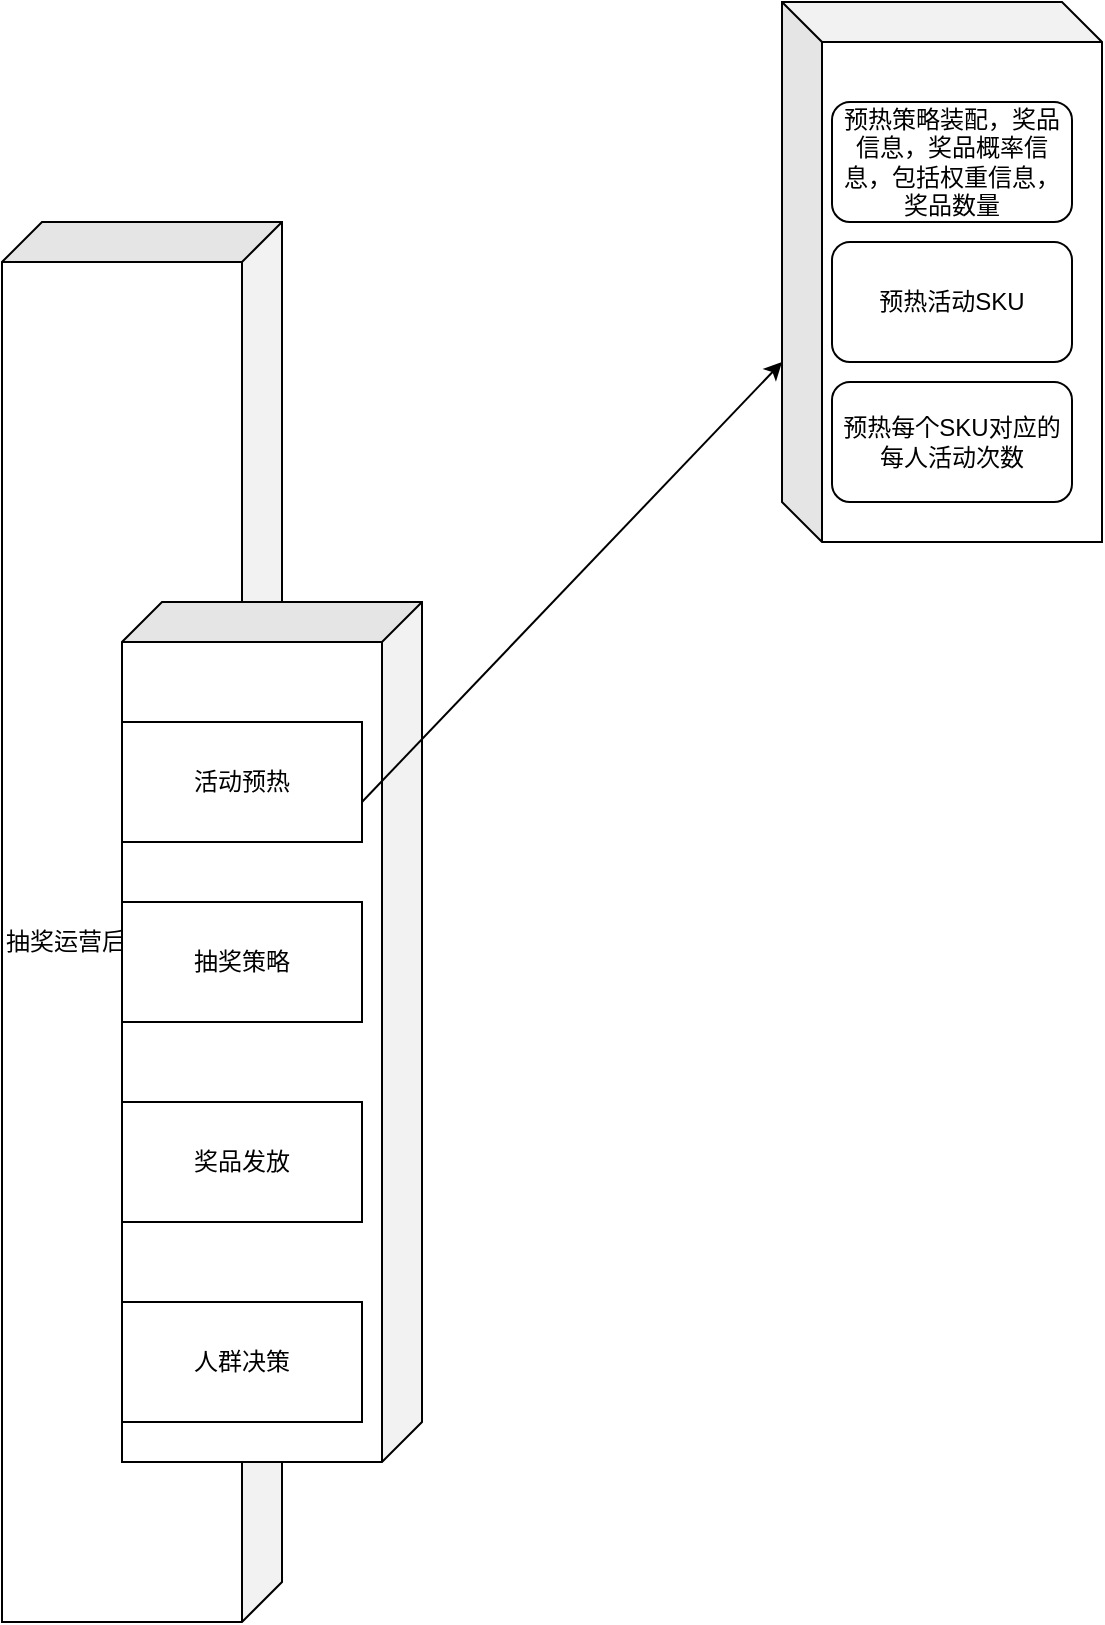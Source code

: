 <mxfile version="24.7.16">
  <diagram name="第 1 页" id="bq6ZyDoePt_O2G5WwTNI">
    <mxGraphModel dx="1235" dy="675" grid="1" gridSize="10" guides="1" tooltips="1" connect="1" arrows="1" fold="1" page="1" pageScale="1" pageWidth="1169" pageHeight="827" math="0" shadow="0">
      <root>
        <mxCell id="0" />
        <mxCell id="1" parent="0" />
        <mxCell id="iKIf3eELIUASGLzbJY0j-16" value="抽奖运营后台" style="shape=cube;whiteSpace=wrap;html=1;boundedLbl=1;backgroundOutline=1;darkOpacity=0.05;darkOpacity2=0.1;direction=south;align=left;" vertex="1" parent="1">
          <mxGeometry x="110" y="170" width="140" height="700" as="geometry" />
        </mxCell>
        <mxCell id="iKIf3eELIUASGLzbJY0j-12" value="" style="shape=cube;whiteSpace=wrap;html=1;boundedLbl=1;backgroundOutline=1;darkOpacity=0.05;darkOpacity2=0.1;direction=south;" vertex="1" parent="1">
          <mxGeometry x="170" y="360" width="150" height="430" as="geometry" />
        </mxCell>
        <mxCell id="iKIf3eELIUASGLzbJY0j-13" value="活动预热" style="rounded=0;whiteSpace=wrap;html=1;" vertex="1" parent="1">
          <mxGeometry x="170" y="420" width="120" height="60" as="geometry" />
        </mxCell>
        <mxCell id="iKIf3eELIUASGLzbJY0j-14" value="抽奖策略" style="rounded=0;whiteSpace=wrap;html=1;" vertex="1" parent="1">
          <mxGeometry x="170" y="510" width="120" height="60" as="geometry" />
        </mxCell>
        <mxCell id="iKIf3eELIUASGLzbJY0j-15" value="奖品发放" style="rounded=0;whiteSpace=wrap;html=1;" vertex="1" parent="1">
          <mxGeometry x="170" y="610" width="120" height="60" as="geometry" />
        </mxCell>
        <mxCell id="iKIf3eELIUASGLzbJY0j-17" value="人群决策" style="rounded=0;whiteSpace=wrap;html=1;" vertex="1" parent="1">
          <mxGeometry x="170" y="710" width="120" height="60" as="geometry" />
        </mxCell>
        <mxCell id="iKIf3eELIUASGLzbJY0j-19" value="" style="endArrow=classic;html=1;rounded=0;" edge="1" parent="1">
          <mxGeometry width="50" height="50" relative="1" as="geometry">
            <mxPoint x="290" y="460" as="sourcePoint" />
            <mxPoint x="500" y="240" as="targetPoint" />
          </mxGeometry>
        </mxCell>
        <mxCell id="iKIf3eELIUASGLzbJY0j-20" value="" style="shape=cube;whiteSpace=wrap;html=1;boundedLbl=1;backgroundOutline=1;darkOpacity=0.05;darkOpacity2=0.1;" vertex="1" parent="1">
          <mxGeometry x="500" y="60" width="160" height="270" as="geometry" />
        </mxCell>
        <mxCell id="iKIf3eELIUASGLzbJY0j-21" value="预热活动SKU" style="rounded=1;whiteSpace=wrap;html=1;" vertex="1" parent="1">
          <mxGeometry x="525" y="180" width="120" height="60" as="geometry" />
        </mxCell>
        <mxCell id="iKIf3eELIUASGLzbJY0j-22" value="预热每个SKU对应的每人活动次数" style="rounded=1;whiteSpace=wrap;html=1;" vertex="1" parent="1">
          <mxGeometry x="525" y="250" width="120" height="60" as="geometry" />
        </mxCell>
        <mxCell id="iKIf3eELIUASGLzbJY0j-23" value="预热策略装配，奖品信息，奖品概率信息，包括权重信息，奖品数量" style="rounded=1;whiteSpace=wrap;html=1;" vertex="1" parent="1">
          <mxGeometry x="525" y="110" width="120" height="60" as="geometry" />
        </mxCell>
      </root>
    </mxGraphModel>
  </diagram>
</mxfile>
